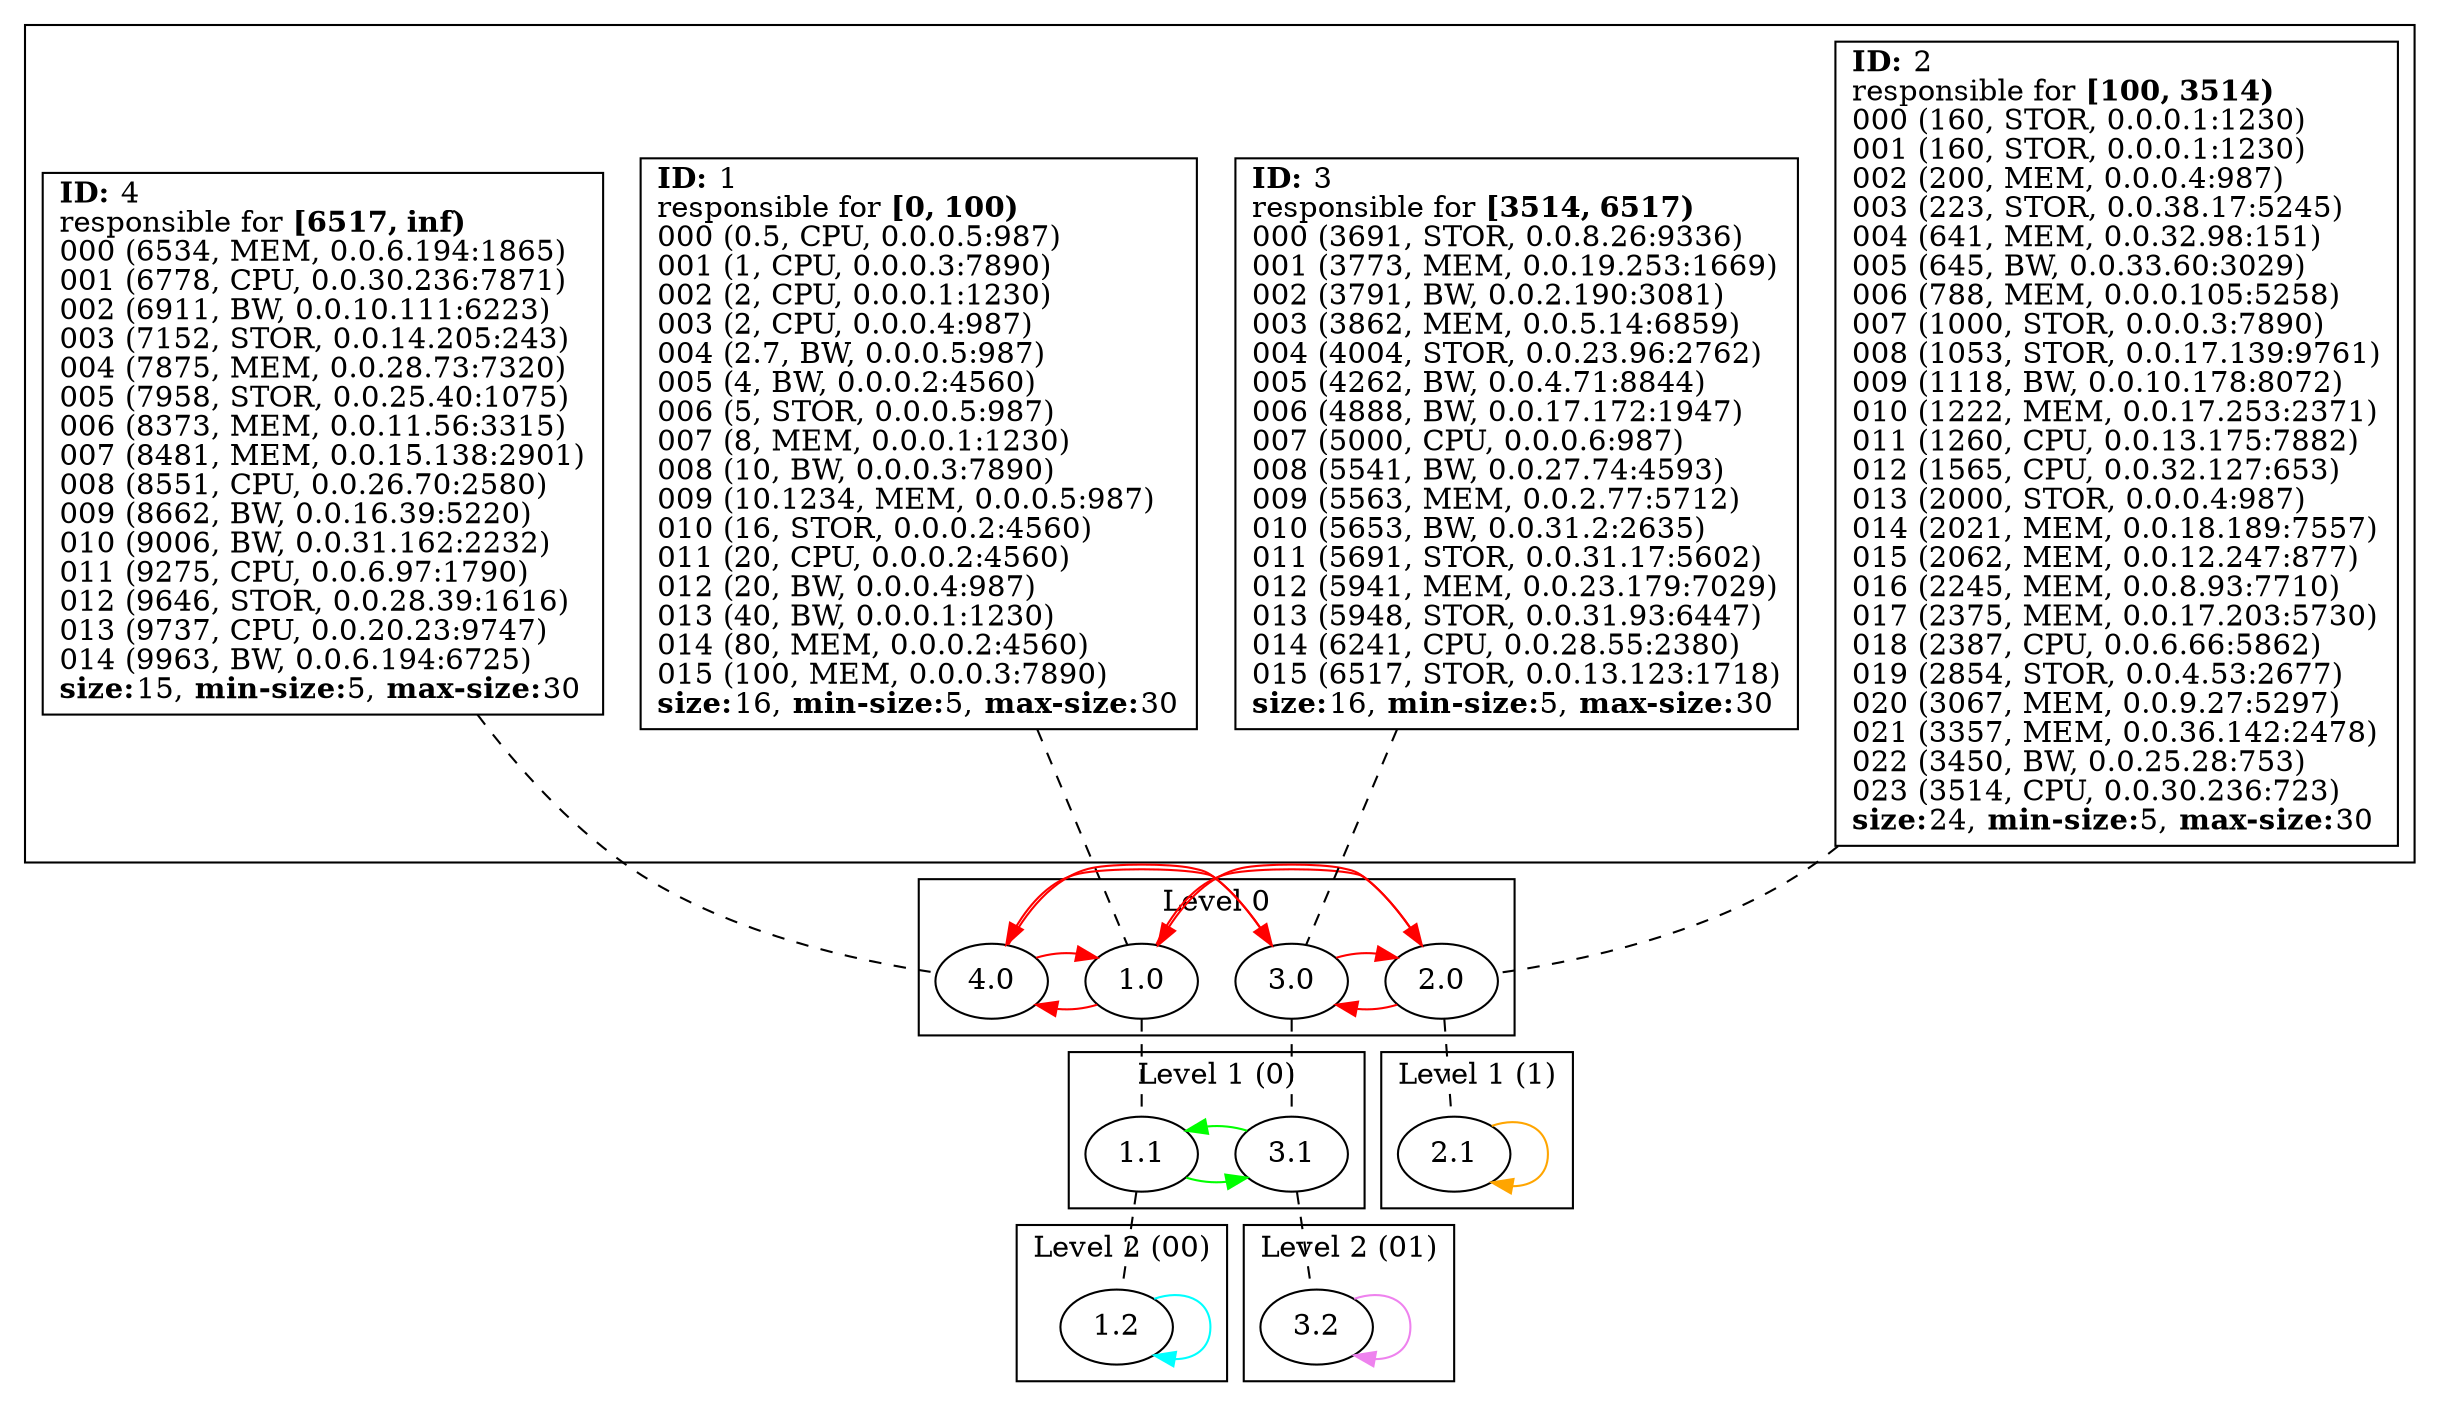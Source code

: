 strict
digraph SkipGraph {

	# vertical
	edge [dir=none style=dashed]
	subgraph {
		"1" -> "1.0" -> "1.1" -> "1.2"
		}
	subgraph {
		"2" -> "2.0" -> "2.1"
		}
	subgraph {
		"3" -> "3.0" -> "3.1" -> "3.2"
		}
	subgraph {
		"4" -> "4.0"
		}

	# horizontal
	edge [dir=forward, style=solid]
	subgraph cluster_content {
		rank = same
		"1" [shape=box, label=
			<
				<B>ID:</B> 1<BR ALIGN="LEFT"/>
				responsible for <B>[0, 100)</B><BR ALIGN="LEFT"/>
				000 (0.5, CPU, 0.0.0.5:987)<BR ALIGN="LEFT"/>
				001 (1, CPU, 0.0.0.3:7890)<BR ALIGN="LEFT"/>
				002 (2, CPU, 0.0.0.1:1230)<BR ALIGN="LEFT"/>
				003 (2, CPU, 0.0.0.4:987)<BR ALIGN="LEFT"/>
				004 (2.7, BW, 0.0.0.5:987)<BR ALIGN="LEFT"/>
				005 (4, BW, 0.0.0.2:4560)<BR ALIGN="LEFT"/>
				006 (5, STOR, 0.0.0.5:987)<BR ALIGN="LEFT"/>
				007 (8, MEM, 0.0.0.1:1230)<BR ALIGN="LEFT"/>
				008 (10, BW, 0.0.0.3:7890)<BR ALIGN="LEFT"/>
				009 (10.1234, MEM, 0.0.0.5:987)<BR ALIGN="LEFT"/>
				010 (16, STOR, 0.0.0.2:4560)<BR ALIGN="LEFT"/>
				011 (20, CPU, 0.0.0.2:4560)<BR ALIGN="LEFT"/>
				012 (20, BW, 0.0.0.4:987)<BR ALIGN="LEFT"/>
				013 (40, BW, 0.0.0.1:1230)<BR ALIGN="LEFT"/>
				014 (80, MEM, 0.0.0.2:4560)<BR ALIGN="LEFT"/>
				015 (100, MEM, 0.0.0.3:7890)<BR ALIGN="LEFT"/>
			<B>size:</B>16, <B>min-size:</B>5, <B>max-size:</B>30<BR ALIGN="LEFT"/>			>]
		"2" [shape=box, label=
			<
				<B>ID:</B> 2<BR ALIGN="LEFT"/>
				responsible for <B>[100, 3514)</B><BR ALIGN="LEFT"/>
				000 (160, STOR, 0.0.0.1:1230)<BR ALIGN="LEFT"/>
				001 (160, STOR, 0.0.0.1:1230)<BR ALIGN="LEFT"/>
				002 (200, MEM, 0.0.0.4:987)<BR ALIGN="LEFT"/>
				003 (223, STOR, 0.0.38.17:5245)<BR ALIGN="LEFT"/>
				004 (641, MEM, 0.0.32.98:151)<BR ALIGN="LEFT"/>
				005 (645, BW, 0.0.33.60:3029)<BR ALIGN="LEFT"/>
				006 (788, MEM, 0.0.0.105:5258)<BR ALIGN="LEFT"/>
				007 (1000, STOR, 0.0.0.3:7890)<BR ALIGN="LEFT"/>
				008 (1053, STOR, 0.0.17.139:9761)<BR ALIGN="LEFT"/>
				009 (1118, BW, 0.0.10.178:8072)<BR ALIGN="LEFT"/>
				010 (1222, MEM, 0.0.17.253:2371)<BR ALIGN="LEFT"/>
				011 (1260, CPU, 0.0.13.175:7882)<BR ALIGN="LEFT"/>
				012 (1565, CPU, 0.0.32.127:653)<BR ALIGN="LEFT"/>
				013 (2000, STOR, 0.0.0.4:987)<BR ALIGN="LEFT"/>
				014 (2021, MEM, 0.0.18.189:7557)<BR ALIGN="LEFT"/>
				015 (2062, MEM, 0.0.12.247:877)<BR ALIGN="LEFT"/>
				016 (2245, MEM, 0.0.8.93:7710)<BR ALIGN="LEFT"/>
				017 (2375, MEM, 0.0.17.203:5730)<BR ALIGN="LEFT"/>
				018 (2387, CPU, 0.0.6.66:5862)<BR ALIGN="LEFT"/>
				019 (2854, STOR, 0.0.4.53:2677)<BR ALIGN="LEFT"/>
				020 (3067, MEM, 0.0.9.27:5297)<BR ALIGN="LEFT"/>
				021 (3357, MEM, 0.0.36.142:2478)<BR ALIGN="LEFT"/>
				022 (3450, BW, 0.0.25.28:753)<BR ALIGN="LEFT"/>
				023 (3514, CPU, 0.0.30.236:723)<BR ALIGN="LEFT"/>
			<B>size:</B>24, <B>min-size:</B>5, <B>max-size:</B>30<BR ALIGN="LEFT"/>			>]
		"3" [shape=box, label=
			<
				<B>ID:</B> 3<BR ALIGN="LEFT"/>
				responsible for <B>[3514, 6517)</B><BR ALIGN="LEFT"/>
				000 (3691, STOR, 0.0.8.26:9336)<BR ALIGN="LEFT"/>
				001 (3773, MEM, 0.0.19.253:1669)<BR ALIGN="LEFT"/>
				002 (3791, BW, 0.0.2.190:3081)<BR ALIGN="LEFT"/>
				003 (3862, MEM, 0.0.5.14:6859)<BR ALIGN="LEFT"/>
				004 (4004, STOR, 0.0.23.96:2762)<BR ALIGN="LEFT"/>
				005 (4262, BW, 0.0.4.71:8844)<BR ALIGN="LEFT"/>
				006 (4888, BW, 0.0.17.172:1947)<BR ALIGN="LEFT"/>
				007 (5000, CPU, 0.0.0.6:987)<BR ALIGN="LEFT"/>
				008 (5541, BW, 0.0.27.74:4593)<BR ALIGN="LEFT"/>
				009 (5563, MEM, 0.0.2.77:5712)<BR ALIGN="LEFT"/>
				010 (5653, BW, 0.0.31.2:2635)<BR ALIGN="LEFT"/>
				011 (5691, STOR, 0.0.31.17:5602)<BR ALIGN="LEFT"/>
				012 (5941, MEM, 0.0.23.179:7029)<BR ALIGN="LEFT"/>
				013 (5948, STOR, 0.0.31.93:6447)<BR ALIGN="LEFT"/>
				014 (6241, CPU, 0.0.28.55:2380)<BR ALIGN="LEFT"/>
				015 (6517, STOR, 0.0.13.123:1718)<BR ALIGN="LEFT"/>
			<B>size:</B>16, <B>min-size:</B>5, <B>max-size:</B>30<BR ALIGN="LEFT"/>			>]
		"4" [shape=box, label=
			<
				<B>ID:</B> 4<BR ALIGN="LEFT"/>
				responsible for <B>[6517, inf)</B><BR ALIGN="LEFT"/>
				000 (6534, MEM, 0.0.6.194:1865)<BR ALIGN="LEFT"/>
				001 (6778, CPU, 0.0.30.236:7871)<BR ALIGN="LEFT"/>
				002 (6911, BW, 0.0.10.111:6223)<BR ALIGN="LEFT"/>
				003 (7152, STOR, 0.0.14.205:243)<BR ALIGN="LEFT"/>
				004 (7875, MEM, 0.0.28.73:7320)<BR ALIGN="LEFT"/>
				005 (7958, STOR, 0.0.25.40:1075)<BR ALIGN="LEFT"/>
				006 (8373, MEM, 0.0.11.56:3315)<BR ALIGN="LEFT"/>
				007 (8481, MEM, 0.0.15.138:2901)<BR ALIGN="LEFT"/>
				008 (8551, CPU, 0.0.26.70:2580)<BR ALIGN="LEFT"/>
				009 (8662, BW, 0.0.16.39:5220)<BR ALIGN="LEFT"/>
				010 (9006, BW, 0.0.31.162:2232)<BR ALIGN="LEFT"/>
				011 (9275, CPU, 0.0.6.97:1790)<BR ALIGN="LEFT"/>
				012 (9646, STOR, 0.0.28.39:1616)<BR ALIGN="LEFT"/>
				013 (9737, CPU, 0.0.20.23:9747)<BR ALIGN="LEFT"/>
				014 (9963, BW, 0.0.6.194:6725)<BR ALIGN="LEFT"/>
			<B>size:</B>15, <B>min-size:</B>5, <B>max-size:</B>30<BR ALIGN="LEFT"/>			>]
	}

	edge [color=red]
	subgraph cluster_1 {
		rank = same
		label = "Level 0"
		subgraph {
			"1.0" -> "2.0"
			"1.0" -> "4.0"
		}
		subgraph {
			"2.0" -> "3.0"
			"2.0" -> "1.0"
		}
		subgraph {
			"3.0" -> "4.0"
			"3.0" -> "2.0"
		}
		subgraph {
			"4.0" -> "1.0"
			"4.0" -> "3.0"
		}
	}

	edge [color=green]
	subgraph cluster_10 {
		rank = same
		label = "Level 1 (0)"
		subgraph {
			"1.1" -> "3.1"
			"1.1" -> "3.1"
		}
		subgraph {
			"3.1" -> "1.1"
			"3.1" -> "1.1"
		}
	}

	edge [color=cyan]
	subgraph cluster_100 {
		rank = same
		label = "Level 2 (00)"
		subgraph {
			"1.2" -> "1.2"
			"1.2" -> "1.2"
		}
	}

	edge [color=violet]
	subgraph cluster_101 {
		rank = same
		label = "Level 2 (01)"
		subgraph {
			"3.2" -> "3.2"
			"3.2" -> "3.2"
		}
	}

	edge [color=orange]
	subgraph cluster_11 {
		rank = same
		label = "Level 1 (1)"
		subgraph {
			"2.1" -> "2.1"
			"2.1" -> "2.1"
		}
	}


}
